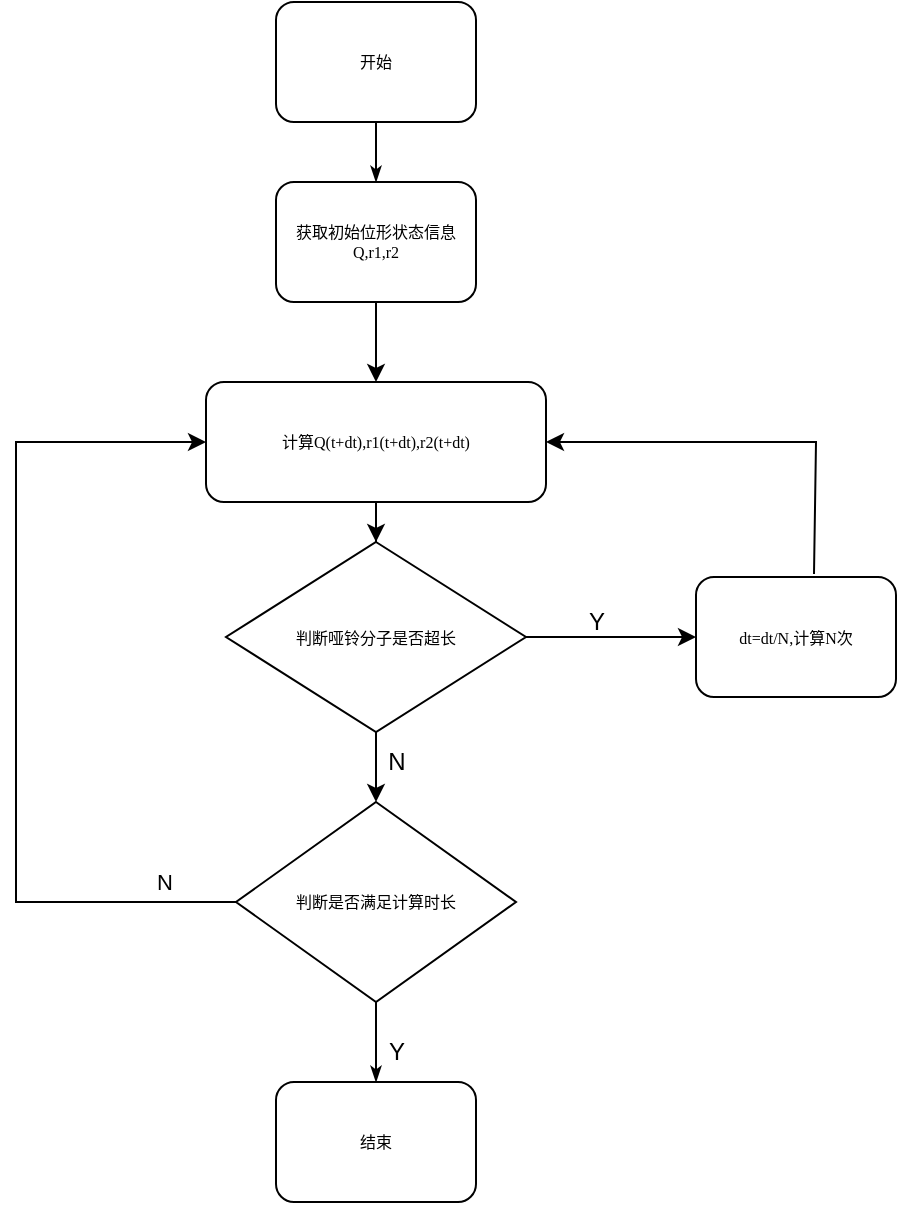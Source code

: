 <mxfile version="20.5.3" type="github">
  <diagram name="Page-1" id="74e2e168-ea6b-b213-b513-2b3c1d86103e">
    <mxGraphModel dx="1182" dy="732" grid="1" gridSize="10" guides="1" tooltips="1" connect="1" arrows="1" fold="1" page="1" pageScale="1" pageWidth="1100" pageHeight="850" background="none" math="0" shadow="0">
      <root>
        <mxCell id="0" />
        <mxCell id="1" parent="0" />
        <mxCell id="77e6c97f196da883-8" value="开始" style="rounded=1;whiteSpace=wrap;html=1;shadow=0;labelBackgroundColor=none;strokeWidth=1;fontFamily=Verdana;fontSize=8;align=center;" parent="1" vertex="1">
          <mxGeometry x="370" y="150" width="100" height="60" as="geometry" />
        </mxCell>
        <mxCell id="77e6c97f196da883-26" style="edgeStyle=orthogonalEdgeStyle;rounded=1;html=1;labelBackgroundColor=none;startArrow=none;startFill=0;startSize=5;endArrow=classicThin;endFill=1;endSize=5;jettySize=auto;orthogonalLoop=1;strokeWidth=1;fontFamily=Verdana;fontSize=8" parent="1" source="77e6c97f196da883-8" target="77e6c97f196da883-11" edge="1">
          <mxGeometry relative="1" as="geometry" />
        </mxCell>
        <mxCell id="BoxLvL8MPdrxsjl6-heK-2" value="" style="edgeStyle=orthogonalEdgeStyle;rounded=0;orthogonalLoop=1;jettySize=auto;html=1;" edge="1" parent="1" source="77e6c97f196da883-11" target="BoxLvL8MPdrxsjl6-heK-1">
          <mxGeometry relative="1" as="geometry" />
        </mxCell>
        <mxCell id="77e6c97f196da883-11" value="获取初始位形状态信息Q,r1,r2" style="rounded=1;whiteSpace=wrap;html=1;shadow=0;labelBackgroundColor=none;strokeWidth=1;fontFamily=Verdana;fontSize=8;align=center;" parent="1" vertex="1">
          <mxGeometry x="370" y="240" width="100" height="60" as="geometry" />
        </mxCell>
        <mxCell id="77e6c97f196da883-15" value="dt=dt/N,计算N次" style="rounded=1;whiteSpace=wrap;html=1;shadow=0;labelBackgroundColor=none;strokeWidth=1;fontFamily=Verdana;fontSize=8;align=center;" parent="1" vertex="1">
          <mxGeometry x="580" y="437.5" width="100" height="60" as="geometry" />
        </mxCell>
        <mxCell id="77e6c97f196da883-16" value="判断是否满足计算时长" style="rhombus;whiteSpace=wrap;html=1;rounded=0;shadow=0;labelBackgroundColor=none;strokeWidth=1;fontFamily=Verdana;fontSize=8;align=center;" parent="1" vertex="1">
          <mxGeometry x="350" y="550" width="140" height="100" as="geometry" />
        </mxCell>
        <mxCell id="77e6c97f196da883-35" style="edgeStyle=orthogonalEdgeStyle;rounded=1;html=1;labelBackgroundColor=none;startArrow=none;startFill=0;startSize=5;endArrow=classicThin;endFill=1;endSize=5;jettySize=auto;orthogonalLoop=1;strokeWidth=1;fontFamily=Verdana;fontSize=8" parent="1" source="77e6c97f196da883-16" target="77e6c97f196da883-17" edge="1">
          <mxGeometry relative="1" as="geometry" />
        </mxCell>
        <mxCell id="BoxLvL8MPdrxsjl6-heK-4" value="" style="edgeStyle=orthogonalEdgeStyle;rounded=0;orthogonalLoop=1;jettySize=auto;html=1;" edge="1" parent="1" source="77e6c97f196da883-20" target="77e6c97f196da883-15">
          <mxGeometry relative="1" as="geometry" />
        </mxCell>
        <mxCell id="BoxLvL8MPdrxsjl6-heK-8" value="" style="edgeStyle=orthogonalEdgeStyle;rounded=0;orthogonalLoop=1;jettySize=auto;html=1;" edge="1" parent="1" source="77e6c97f196da883-20" target="77e6c97f196da883-16">
          <mxGeometry relative="1" as="geometry" />
        </mxCell>
        <mxCell id="77e6c97f196da883-20" value="判断哑铃分子是否超长" style="rhombus;whiteSpace=wrap;html=1;rounded=0;shadow=0;labelBackgroundColor=none;strokeWidth=1;fontFamily=Verdana;fontSize=8;align=center;" parent="1" vertex="1">
          <mxGeometry x="345" y="420" width="150" height="95" as="geometry" />
        </mxCell>
        <mxCell id="77e6c97f196da883-17" value="结束" style="rounded=1;whiteSpace=wrap;html=1;shadow=0;labelBackgroundColor=none;strokeWidth=1;fontFamily=Verdana;fontSize=8;align=center;" parent="1" vertex="1">
          <mxGeometry x="370" y="690" width="100" height="60" as="geometry" />
        </mxCell>
        <mxCell id="BoxLvL8MPdrxsjl6-heK-3" value="" style="edgeStyle=orthogonalEdgeStyle;rounded=0;orthogonalLoop=1;jettySize=auto;html=1;" edge="1" parent="1" source="BoxLvL8MPdrxsjl6-heK-1" target="77e6c97f196da883-20">
          <mxGeometry relative="1" as="geometry" />
        </mxCell>
        <mxCell id="BoxLvL8MPdrxsjl6-heK-1" value="计算Q(t+dt),r1(t+dt),r2(t+dt)" style="whiteSpace=wrap;html=1;fontSize=8;fontFamily=Verdana;rounded=1;shadow=0;labelBackgroundColor=none;strokeWidth=1;" vertex="1" parent="1">
          <mxGeometry x="335" y="340" width="170" height="60" as="geometry" />
        </mxCell>
        <mxCell id="BoxLvL8MPdrxsjl6-heK-7" value="" style="endArrow=classic;html=1;rounded=0;exitX=0.59;exitY=-0.025;exitDx=0;exitDy=0;exitPerimeter=0;entryX=1;entryY=0.5;entryDx=0;entryDy=0;" edge="1" parent="1" source="77e6c97f196da883-15" target="BoxLvL8MPdrxsjl6-heK-1">
          <mxGeometry width="50" height="50" relative="1" as="geometry">
            <mxPoint x="640" y="430" as="sourcePoint" />
            <mxPoint x="500" y="320" as="targetPoint" />
            <Array as="points">
              <mxPoint x="640" y="370" />
              <mxPoint x="580" y="370" />
            </Array>
          </mxGeometry>
        </mxCell>
        <mxCell id="BoxLvL8MPdrxsjl6-heK-11" value="" style="endArrow=classic;html=1;rounded=0;entryX=0;entryY=0.5;entryDx=0;entryDy=0;exitX=0;exitY=0.5;exitDx=0;exitDy=0;" edge="1" parent="1" source="77e6c97f196da883-16" target="BoxLvL8MPdrxsjl6-heK-1">
          <mxGeometry width="50" height="50" relative="1" as="geometry">
            <mxPoint x="240" y="600" as="sourcePoint" />
            <mxPoint x="430" y="260" as="targetPoint" />
            <Array as="points">
              <mxPoint x="240" y="600" />
              <mxPoint x="240" y="370" />
            </Array>
          </mxGeometry>
        </mxCell>
        <mxCell id="BoxLvL8MPdrxsjl6-heK-15" value="N" style="edgeLabel;html=1;align=center;verticalAlign=middle;resizable=0;points=[];" vertex="1" connectable="0" parent="BoxLvL8MPdrxsjl6-heK-11">
          <mxGeometry x="-0.815" y="-2" relative="1" as="geometry">
            <mxPoint x="4" y="-8" as="offset" />
          </mxGeometry>
        </mxCell>
        <mxCell id="BoxLvL8MPdrxsjl6-heK-12" value="Y" style="text;html=1;align=center;verticalAlign=middle;resizable=0;points=[];autosize=1;strokeColor=none;fillColor=none;" vertex="1" parent="1">
          <mxGeometry x="515" y="445" width="30" height="30" as="geometry" />
        </mxCell>
        <mxCell id="BoxLvL8MPdrxsjl6-heK-13" value="N" style="text;html=1;align=center;verticalAlign=middle;resizable=0;points=[];autosize=1;strokeColor=none;fillColor=none;" vertex="1" parent="1">
          <mxGeometry x="415" y="515" width="30" height="30" as="geometry" />
        </mxCell>
        <mxCell id="BoxLvL8MPdrxsjl6-heK-14" value="Y" style="text;html=1;align=center;verticalAlign=middle;resizable=0;points=[];autosize=1;strokeColor=none;fillColor=none;" vertex="1" parent="1">
          <mxGeometry x="415" y="660" width="30" height="30" as="geometry" />
        </mxCell>
      </root>
    </mxGraphModel>
  </diagram>
</mxfile>
